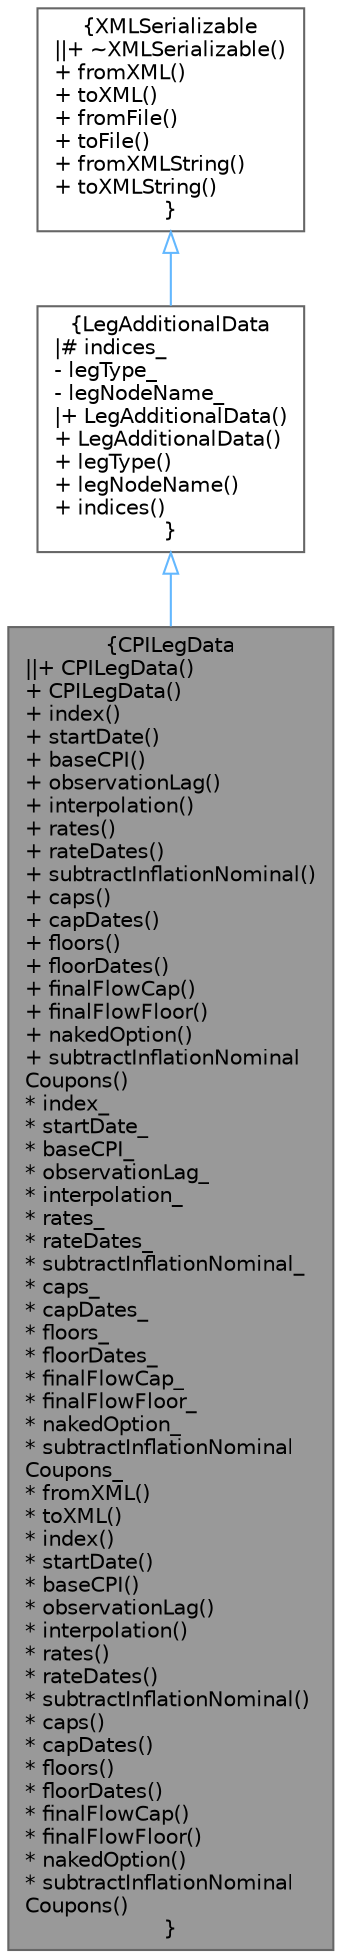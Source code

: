 digraph "CPILegData"
{
 // INTERACTIVE_SVG=YES
 // LATEX_PDF_SIZE
  bgcolor="transparent";
  edge [fontname=Helvetica,fontsize=10,labelfontname=Helvetica,labelfontsize=10];
  node [fontname=Helvetica,fontsize=10,shape=box,height=0.2,width=0.4];
  Node1 [label="{CPILegData\n||+ CPILegData()\l+ CPILegData()\l+ index()\l+ startDate()\l+ baseCPI()\l+ observationLag()\l+ interpolation()\l+ rates()\l+ rateDates()\l+ subtractInflationNominal()\l+ caps()\l+ capDates()\l+ floors()\l+ floorDates()\l+ finalFlowCap()\l+ finalFlowFloor()\l+ nakedOption()\l+ subtractInflationNominal\lCoupons()\l* index_\l* startDate_\l* baseCPI_\l* observationLag_\l* interpolation_\l* rates_\l* rateDates_\l* subtractInflationNominal_\l* caps_\l* capDates_\l* floors_\l* floorDates_\l* finalFlowCap_\l* finalFlowFloor_\l* nakedOption_\l* subtractInflationNominal\lCoupons_\l* fromXML()\l* toXML()\l* index()\l* startDate()\l* baseCPI()\l* observationLag()\l* interpolation()\l* rates()\l* rateDates()\l* subtractInflationNominal()\l* caps()\l* capDates()\l* floors()\l* floorDates()\l* finalFlowCap()\l* finalFlowFloor()\l* nakedOption()\l* subtractInflationNominal\lCoupons()\l}",height=0.2,width=0.4,color="gray40", fillcolor="grey60", style="filled", fontcolor="black",tooltip="Serializable CPI Leg Data."];
  Node2 -> Node1 [dir="back",color="steelblue1",style="solid",arrowtail="onormal"];
  Node2 [label="{LegAdditionalData\n|# indices_\l- legType_\l- legNodeName_\l|+ LegAdditionalData()\l+ LegAdditionalData()\l+ legType()\l+ legNodeName()\l+ indices()\l}",height=0.2,width=0.4,color="gray40", fillcolor="white", style="filled",URL="$classore_1_1data_1_1_leg_additional_data.html",tooltip="Serializable Additional Leg Data."];
  Node3 -> Node2 [dir="back",color="steelblue1",style="solid",arrowtail="onormal"];
  Node3 [label="{XMLSerializable\n||+ ~XMLSerializable()\l+ fromXML()\l+ toXML()\l+ fromFile()\l+ toFile()\l+ fromXMLString()\l+ toXMLString()\l}",height=0.2,width=0.4,color="gray40", fillcolor="white", style="filled",URL="$classore_1_1data_1_1_x_m_l_serializable.html",tooltip="Base class for all serializable classes."];
}
